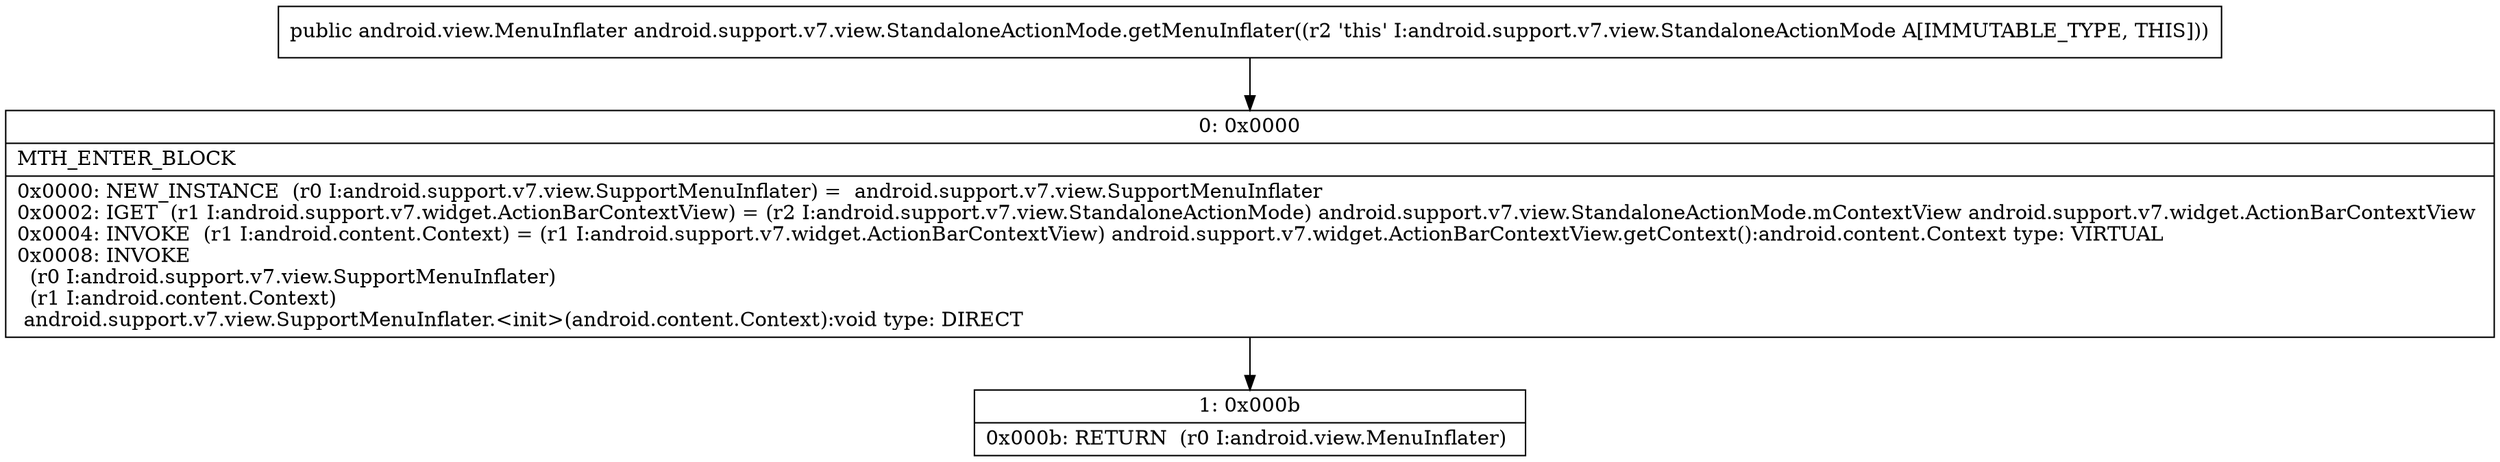 digraph "CFG forandroid.support.v7.view.StandaloneActionMode.getMenuInflater()Landroid\/view\/MenuInflater;" {
Node_0 [shape=record,label="{0\:\ 0x0000|MTH_ENTER_BLOCK\l|0x0000: NEW_INSTANCE  (r0 I:android.support.v7.view.SupportMenuInflater) =  android.support.v7.view.SupportMenuInflater \l0x0002: IGET  (r1 I:android.support.v7.widget.ActionBarContextView) = (r2 I:android.support.v7.view.StandaloneActionMode) android.support.v7.view.StandaloneActionMode.mContextView android.support.v7.widget.ActionBarContextView \l0x0004: INVOKE  (r1 I:android.content.Context) = (r1 I:android.support.v7.widget.ActionBarContextView) android.support.v7.widget.ActionBarContextView.getContext():android.content.Context type: VIRTUAL \l0x0008: INVOKE  \l  (r0 I:android.support.v7.view.SupportMenuInflater)\l  (r1 I:android.content.Context)\l android.support.v7.view.SupportMenuInflater.\<init\>(android.content.Context):void type: DIRECT \l}"];
Node_1 [shape=record,label="{1\:\ 0x000b|0x000b: RETURN  (r0 I:android.view.MenuInflater) \l}"];
MethodNode[shape=record,label="{public android.view.MenuInflater android.support.v7.view.StandaloneActionMode.getMenuInflater((r2 'this' I:android.support.v7.view.StandaloneActionMode A[IMMUTABLE_TYPE, THIS])) }"];
MethodNode -> Node_0;
Node_0 -> Node_1;
}


